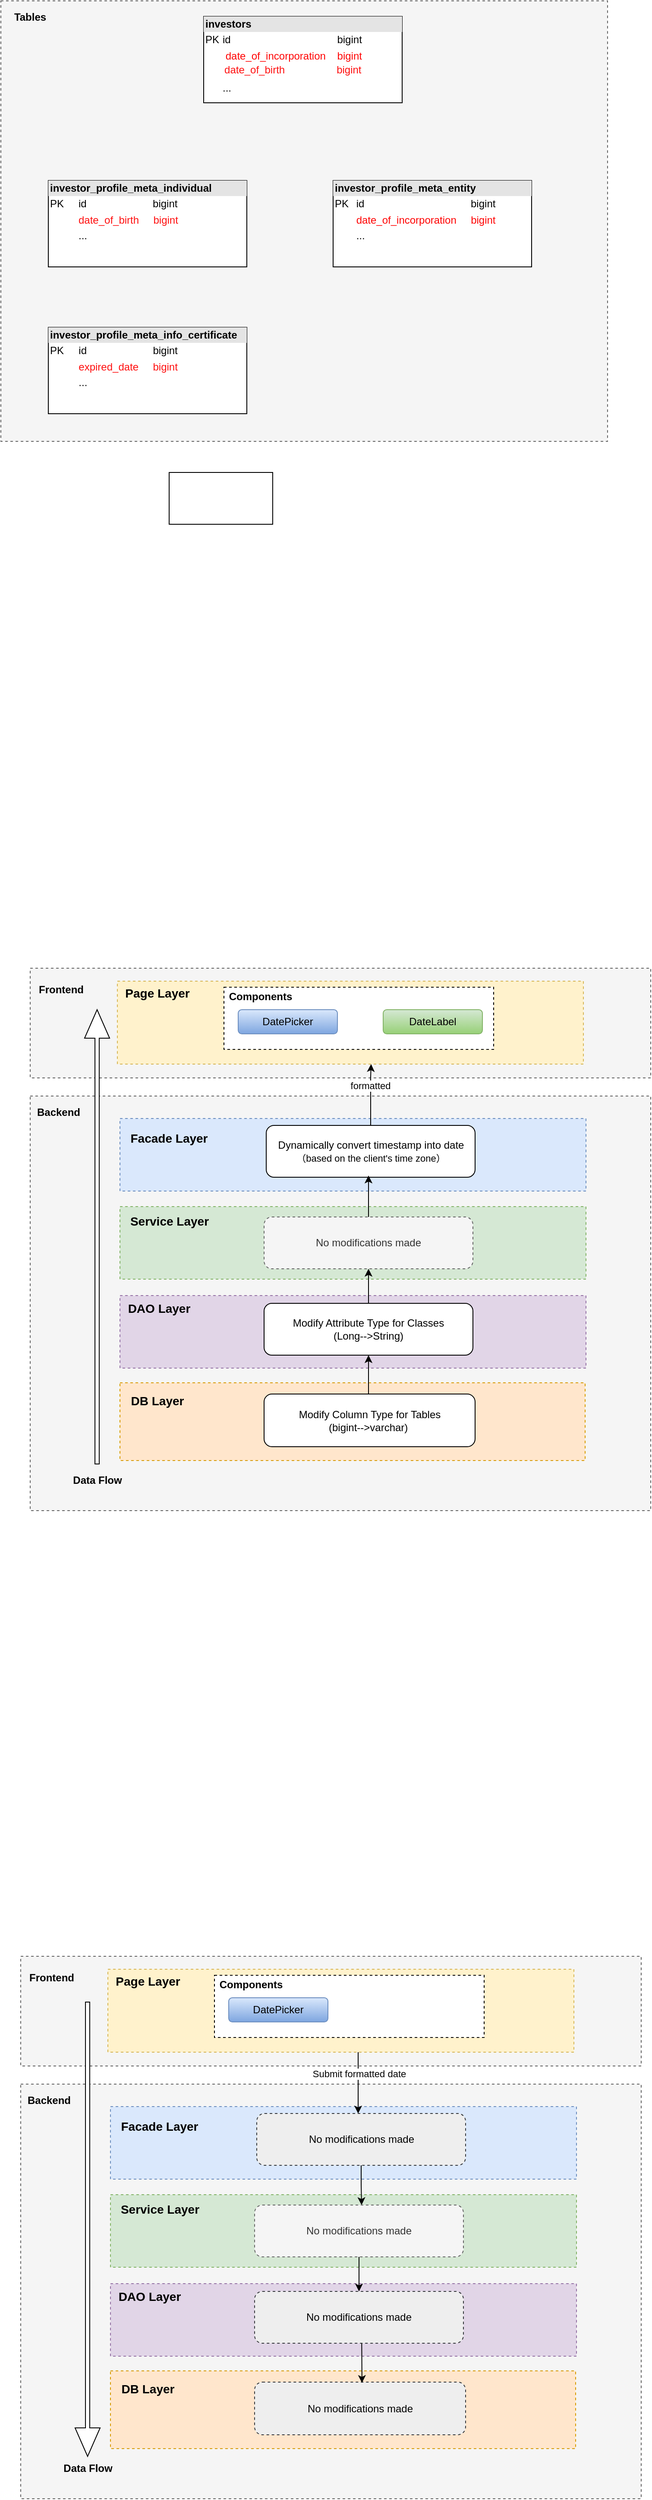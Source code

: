 <mxfile version="21.1.7" type="github">
  <diagram name="Page-1" id="Yt4kaTD9RTR4efS5Gy3K">
    <mxGraphModel dx="1855" dy="1087" grid="0" gridSize="10" guides="1" tooltips="1" connect="1" arrows="1" fold="1" page="1" pageScale="1" pageWidth="850" pageHeight="1100" math="0" shadow="0">
      <root>
        <mxCell id="0" />
        <mxCell id="1" parent="0" />
        <mxCell id="jmJA5LSK7QcHxx7J2Bmm-34" value="" style="rounded=0;whiteSpace=wrap;html=1;dashed=1;fillColor=#f5f5f5;fontColor=#333333;strokeColor=#666666;" vertex="1" parent="1">
          <mxGeometry x="59" y="1280" width="719" height="480" as="geometry" />
        </mxCell>
        <mxCell id="jmJA5LSK7QcHxx7J2Bmm-15" value="" style="rounded=0;whiteSpace=wrap;html=1;dashed=1;strokeColor=#666666;fillColor=#f5f5f5;fontColor=#333333;strokeWidth=1;" vertex="1" parent="1">
          <mxGeometry x="25" y="12" width="703" height="510" as="geometry" />
        </mxCell>
        <mxCell id="jmJA5LSK7QcHxx7J2Bmm-1" value="&lt;div style=&quot;box-sizing:border-box;width:100%;background:#e4e4e4;padding:2px;&quot;&gt;&lt;b&gt;investor_profile_meta_individual&lt;/b&gt;&lt;/div&gt;&lt;table style=&quot;width:100%;font-size:1em;&quot; cellpadding=&quot;2&quot; cellspacing=&quot;0&quot;&gt;&lt;tbody&gt;&lt;tr&gt;&lt;td&gt;PK&lt;/td&gt;&lt;td&gt;id&amp;nbsp; &amp;nbsp; &amp;nbsp; &amp;nbsp; &amp;nbsp; &amp;nbsp; &amp;nbsp; &amp;nbsp; &amp;nbsp; &amp;nbsp; &amp;nbsp; &amp;nbsp;bigint&lt;/td&gt;&lt;/tr&gt;&lt;tr&gt;&lt;td&gt;&lt;font color=&quot;#ff0f0f&quot;&gt;&lt;br&gt;&lt;/font&gt;&lt;/td&gt;&lt;td&gt;&lt;font color=&quot;#ff0f0f&quot;&gt;date_of_birth&amp;nbsp; &amp;nbsp; &amp;nbsp;bigint&lt;/font&gt;&lt;/td&gt;&lt;/tr&gt;&lt;tr&gt;&lt;td&gt;&lt;/td&gt;&lt;td&gt;...&lt;/td&gt;&lt;/tr&gt;&lt;/tbody&gt;&lt;/table&gt;" style="verticalAlign=top;align=left;overflow=fill;html=1;whiteSpace=wrap;perimeterSpacing=1;" vertex="1" parent="1">
          <mxGeometry x="80" y="220" width="230" height="100" as="geometry" />
        </mxCell>
        <mxCell id="jmJA5LSK7QcHxx7J2Bmm-2" value="&lt;div style=&quot;box-sizing:border-box;width:100%;background:#e4e4e4;padding:2px;&quot;&gt;&lt;b&gt;investor_profile_meta_entity&lt;/b&gt;&lt;br&gt;&lt;/div&gt;&lt;table style=&quot;width:100%;font-size:1em;&quot; cellpadding=&quot;2&quot; cellspacing=&quot;0&quot;&gt;&lt;tbody&gt;&lt;tr&gt;&lt;td&gt;PK&lt;/td&gt;&lt;td&gt;id&amp;nbsp; &amp;nbsp; &amp;nbsp; &amp;nbsp; &amp;nbsp; &amp;nbsp; &amp;nbsp; &amp;nbsp; &amp;nbsp; &amp;nbsp; &amp;nbsp; &amp;nbsp; &amp;nbsp; &amp;nbsp; &amp;nbsp; &amp;nbsp; &amp;nbsp; &amp;nbsp; &amp;nbsp;bigint&lt;/td&gt;&lt;/tr&gt;&lt;tr&gt;&lt;td&gt;&lt;font color=&quot;#ff0303&quot;&gt;&lt;br&gt;&lt;/font&gt;&lt;/td&gt;&lt;td&gt;&lt;font color=&quot;#ff0303&quot;&gt;date_of_incorporation&amp;nbsp; &amp;nbsp; &amp;nbsp;bigint&lt;/font&gt;&lt;/td&gt;&lt;/tr&gt;&lt;tr&gt;&lt;td&gt;&lt;/td&gt;&lt;td&gt;...&lt;/td&gt;&lt;/tr&gt;&lt;/tbody&gt;&lt;/table&gt;" style="verticalAlign=top;align=left;overflow=fill;html=1;whiteSpace=wrap;" vertex="1" parent="1">
          <mxGeometry x="410" y="220" width="230" height="100" as="geometry" />
        </mxCell>
        <mxCell id="jmJA5LSK7QcHxx7J2Bmm-6" value="&lt;div style=&quot;box-sizing:border-box;width:100%;background:#e4e4e4;padding:2px;&quot;&gt;&lt;b&gt;investors&lt;/b&gt;&lt;br&gt;&lt;/div&gt;&lt;table style=&quot;width:100%;font-size:1em;&quot; cellpadding=&quot;2&quot; cellspacing=&quot;0&quot;&gt;&lt;tbody&gt;&lt;tr&gt;&lt;td&gt;PK&lt;/td&gt;&lt;td&gt;id&amp;nbsp; &amp;nbsp; &amp;nbsp; &amp;nbsp; &amp;nbsp; &amp;nbsp; &amp;nbsp; &amp;nbsp; &amp;nbsp; &amp;nbsp; &amp;nbsp; &amp;nbsp; &amp;nbsp; &amp;nbsp; &amp;nbsp; &amp;nbsp; &amp;nbsp; &amp;nbsp; &amp;nbsp;bigint&lt;/td&gt;&lt;/tr&gt;&lt;tr&gt;&lt;td&gt;&lt;font color=&quot;#ff0303&quot;&gt;&lt;br&gt;&lt;/font&gt;&lt;/td&gt;&lt;td&gt;&lt;font color=&quot;#ff0303&quot;&gt;&amp;nbsp;date_of_incorporation&amp;nbsp; &amp;nbsp; bigint&lt;br&gt;&lt;/font&gt;&lt;table style=&quot;border-color: var(--border-color); font-size: 1em; width: 230px;&quot; cellpadding=&quot;2&quot; cellspacing=&quot;0&quot;&gt;&lt;tbody style=&quot;border-color: var(--border-color);&quot;&gt;&lt;tr style=&quot;border-color: var(--border-color);&quot;&gt;&lt;td style=&quot;border-color: var(--border-color);&quot;&gt;&lt;font style=&quot;border-color: var(--border-color);&quot; color=&quot;#ff0f0f&quot;&gt;date_of_birth&amp;nbsp; &amp;nbsp; &amp;nbsp; &amp;nbsp; &amp;nbsp; &amp;nbsp; &amp;nbsp; &amp;nbsp; &amp;nbsp; bigint&lt;/font&gt;&lt;/td&gt;&lt;/tr&gt;&lt;/tbody&gt;&lt;/table&gt;&lt;/td&gt;&lt;/tr&gt;&lt;tr&gt;&lt;td&gt;&lt;/td&gt;&lt;td&gt;...&lt;/td&gt;&lt;/tr&gt;&lt;/tbody&gt;&lt;/table&gt;" style="verticalAlign=top;align=left;overflow=fill;html=1;whiteSpace=wrap;" vertex="1" parent="1">
          <mxGeometry x="260" y="30" width="230" height="100" as="geometry" />
        </mxCell>
        <mxCell id="jmJA5LSK7QcHxx7J2Bmm-14" value="&lt;div style=&quot;box-sizing:border-box;width:100%;background:#e4e4e4;padding:2px;&quot;&gt;&lt;b&gt;investor_profile_meta_info_certificate&lt;/b&gt;&lt;br&gt;&lt;/div&gt;&lt;table style=&quot;width:100%;font-size:1em;&quot; cellpadding=&quot;2&quot; cellspacing=&quot;0&quot;&gt;&lt;tbody&gt;&lt;tr&gt;&lt;td&gt;PK&lt;/td&gt;&lt;td&gt;id&amp;nbsp; &amp;nbsp; &amp;nbsp; &amp;nbsp; &amp;nbsp; &amp;nbsp; &amp;nbsp; &amp;nbsp; &amp;nbsp; &amp;nbsp; &amp;nbsp; &amp;nbsp;bigint&lt;/td&gt;&lt;/tr&gt;&lt;tr&gt;&lt;td&gt;&lt;font color=&quot;#ff0f0f&quot;&gt;&lt;br&gt;&lt;/font&gt;&lt;/td&gt;&lt;td&gt;&lt;font color=&quot;#ff0f0f&quot;&gt;expired_date&amp;nbsp; &amp;nbsp; &amp;nbsp;bigint&lt;/font&gt;&lt;/td&gt;&lt;/tr&gt;&lt;tr&gt;&lt;td&gt;&lt;/td&gt;&lt;td&gt;...&lt;/td&gt;&lt;/tr&gt;&lt;/tbody&gt;&lt;/table&gt;" style="verticalAlign=top;align=left;overflow=fill;html=1;whiteSpace=wrap;perimeterSpacing=1;" vertex="1" parent="1">
          <mxGeometry x="80" y="390" width="230" height="100" as="geometry" />
        </mxCell>
        <mxCell id="jmJA5LSK7QcHxx7J2Bmm-16" value="Tables" style="text;html=1;strokeColor=none;fillColor=none;align=center;verticalAlign=middle;whiteSpace=wrap;rounded=0;fontStyle=1" vertex="1" parent="1">
          <mxGeometry x="29" y="16" width="60" height="30" as="geometry" />
        </mxCell>
        <mxCell id="jmJA5LSK7QcHxx7J2Bmm-17" value="" style="rounded=0;whiteSpace=wrap;html=1;fillColor=#ffe6cc;strokeColor=#d79b00;dashed=1;" vertex="1" parent="1">
          <mxGeometry x="163" y="1612" width="539" height="90" as="geometry" />
        </mxCell>
        <mxCell id="jmJA5LSK7QcHxx7J2Bmm-18" value="" style="rounded=0;whiteSpace=wrap;html=1;fillColor=#e1d5e7;strokeColor=#9673a6;dashed=1;" vertex="1" parent="1">
          <mxGeometry x="163" y="1511" width="540" height="84" as="geometry" />
        </mxCell>
        <mxCell id="jmJA5LSK7QcHxx7J2Bmm-22" value="" style="rounded=0;whiteSpace=wrap;html=1;" vertex="1" parent="1">
          <mxGeometry x="220" y="558" width="120" height="60" as="geometry" />
        </mxCell>
        <mxCell id="jmJA5LSK7QcHxx7J2Bmm-40" value="" style="edgeStyle=orthogonalEdgeStyle;rounded=0;orthogonalLoop=1;jettySize=auto;html=1;" edge="1" parent="1" source="jmJA5LSK7QcHxx7J2Bmm-24" target="jmJA5LSK7QcHxx7J2Bmm-27">
          <mxGeometry relative="1" as="geometry">
            <Array as="points">
              <mxPoint x="451" y="1615" />
              <mxPoint x="451" y="1615" />
            </Array>
          </mxGeometry>
        </mxCell>
        <mxCell id="jmJA5LSK7QcHxx7J2Bmm-24" value="Modify Column Type for Tables&lt;br style=&quot;border-color: var(--border-color);&quot;&gt;(bigint--&amp;gt;varchar)&amp;nbsp;" style="rounded=1;whiteSpace=wrap;html=1;" vertex="1" parent="1">
          <mxGeometry x="330" y="1625" width="244.5" height="61" as="geometry" />
        </mxCell>
        <mxCell id="jmJA5LSK7QcHxx7J2Bmm-25" value="DB Layer" style="text;html=1;strokeColor=none;fillColor=none;align=center;verticalAlign=middle;whiteSpace=wrap;rounded=0;fontStyle=1;fontSize=14;" vertex="1" parent="1">
          <mxGeometry x="169" y="1618" width="75" height="30" as="geometry" />
        </mxCell>
        <mxCell id="jmJA5LSK7QcHxx7J2Bmm-28" value="DAO Layer" style="text;html=1;strokeColor=none;fillColor=none;align=center;verticalAlign=middle;whiteSpace=wrap;rounded=0;fontStyle=1;fontSize=14;" vertex="1" parent="1">
          <mxGeometry x="163" y="1511" width="91" height="30" as="geometry" />
        </mxCell>
        <mxCell id="jmJA5LSK7QcHxx7J2Bmm-29" value="" style="rounded=0;whiteSpace=wrap;html=1;fillColor=#d5e8d4;strokeColor=#82b366;dashed=1;" vertex="1" parent="1">
          <mxGeometry x="163" y="1408" width="540" height="84" as="geometry" />
        </mxCell>
        <mxCell id="jmJA5LSK7QcHxx7J2Bmm-35" value="Backend" style="text;html=1;strokeColor=none;fillColor=none;align=center;verticalAlign=middle;whiteSpace=wrap;rounded=0;fontStyle=1" vertex="1" parent="1">
          <mxGeometry x="62" y="1284" width="60" height="30" as="geometry" />
        </mxCell>
        <mxCell id="jmJA5LSK7QcHxx7J2Bmm-36" value="Service Layer" style="text;html=1;strokeColor=none;fillColor=none;align=center;verticalAlign=middle;whiteSpace=wrap;rounded=0;fontStyle=1;fontSize=14;" vertex="1" parent="1">
          <mxGeometry x="170.5" y="1410" width="99" height="30" as="geometry" />
        </mxCell>
        <mxCell id="jmJA5LSK7QcHxx7J2Bmm-37" value="" style="rounded=0;whiteSpace=wrap;html=1;fillColor=#dae8fc;strokeColor=#6c8ebf;dashed=1;" vertex="1" parent="1">
          <mxGeometry x="163" y="1306" width="540" height="84" as="geometry" />
        </mxCell>
        <mxCell id="jmJA5LSK7QcHxx7J2Bmm-38" value="Facade Layer" style="text;html=1;strokeColor=none;fillColor=none;align=center;verticalAlign=middle;whiteSpace=wrap;rounded=0;fontStyle=1;fontSize=14;" vertex="1" parent="1">
          <mxGeometry x="169" y="1314" width="102" height="30" as="geometry" />
        </mxCell>
        <mxCell id="jmJA5LSK7QcHxx7J2Bmm-39" value="Dynamically convert timestamp into date&lt;br&gt;&lt;font style=&quot;font-size: 11px;&quot;&gt;（based on the client&#39;s time zone）&lt;/font&gt;" style="rounded=1;whiteSpace=wrap;html=1;" vertex="1" parent="1">
          <mxGeometry x="332.5" y="1314" width="242" height="60" as="geometry" />
        </mxCell>
        <mxCell id="jmJA5LSK7QcHxx7J2Bmm-41" value="" style="edgeStyle=orthogonalEdgeStyle;rounded=0;orthogonalLoop=1;jettySize=auto;html=1;" edge="1" parent="1" source="jmJA5LSK7QcHxx7J2Bmm-27" target="jmJA5LSK7QcHxx7J2Bmm-33">
          <mxGeometry relative="1" as="geometry" />
        </mxCell>
        <mxCell id="jmJA5LSK7QcHxx7J2Bmm-27" value="Modify Attribute Type for Classes&lt;br&gt;(Long--&amp;gt;String)" style="rounded=1;whiteSpace=wrap;html=1;" vertex="1" parent="1">
          <mxGeometry x="330" y="1520" width="242" height="60" as="geometry" />
        </mxCell>
        <mxCell id="jmJA5LSK7QcHxx7J2Bmm-33" value="No modifications made" style="rounded=1;whiteSpace=wrap;html=1;dashed=1;fillColor=#f5f5f5;fontColor=#333333;strokeColor=#666666;" vertex="1" parent="1">
          <mxGeometry x="330" y="1420" width="242" height="60" as="geometry" />
        </mxCell>
        <mxCell id="jmJA5LSK7QcHxx7J2Bmm-42" value="" style="endArrow=classic;html=1;rounded=0;exitX=0.5;exitY=0;exitDx=0;exitDy=0;" edge="1" parent="1" source="jmJA5LSK7QcHxx7J2Bmm-33">
          <mxGeometry width="50" height="50" relative="1" as="geometry">
            <mxPoint x="451" y="1433" as="sourcePoint" />
            <mxPoint x="451" y="1372" as="targetPoint" />
          </mxGeometry>
        </mxCell>
        <mxCell id="jmJA5LSK7QcHxx7J2Bmm-44" value="" style="rounded=0;whiteSpace=wrap;html=1;dashed=1;fillColor=#f5f5f5;fontColor=#333333;strokeColor=#666666;" vertex="1" parent="1">
          <mxGeometry x="59" y="1132" width="719" height="127" as="geometry" />
        </mxCell>
        <mxCell id="jmJA5LSK7QcHxx7J2Bmm-45" value="Frontend" style="text;html=1;strokeColor=none;fillColor=none;align=center;verticalAlign=middle;whiteSpace=wrap;rounded=0;fontStyle=1" vertex="1" parent="1">
          <mxGeometry x="65" y="1142" width="60" height="30" as="geometry" />
        </mxCell>
        <mxCell id="jmJA5LSK7QcHxx7J2Bmm-46" value="" style="rounded=0;whiteSpace=wrap;html=1;fillColor=#fff2cc;strokeColor=#d6b656;dashed=1;" vertex="1" parent="1">
          <mxGeometry x="160" y="1147" width="540" height="96" as="geometry" />
        </mxCell>
        <mxCell id="jmJA5LSK7QcHxx7J2Bmm-47" value="Page Layer" style="text;html=1;strokeColor=none;fillColor=none;align=center;verticalAlign=middle;whiteSpace=wrap;rounded=0;fontStyle=1;fontSize=14;" vertex="1" parent="1">
          <mxGeometry x="161" y="1146" width="91" height="30" as="geometry" />
        </mxCell>
        <mxCell id="jmJA5LSK7QcHxx7J2Bmm-50" value="" style="rounded=0;whiteSpace=wrap;html=1;dashed=1;" vertex="1" parent="1">
          <mxGeometry x="283.5" y="1154" width="312.5" height="72" as="geometry" />
        </mxCell>
        <mxCell id="jmJA5LSK7QcHxx7J2Bmm-49" value="Components" style="text;html=1;strokeColor=none;fillColor=none;align=center;verticalAlign=middle;whiteSpace=wrap;rounded=0;fontSize=12;fontStyle=1" vertex="1" parent="1">
          <mxGeometry x="296" y="1150" width="60" height="30" as="geometry" />
        </mxCell>
        <mxCell id="jmJA5LSK7QcHxx7J2Bmm-31" value="" style="html=1;shadow=0;dashed=0;align=center;verticalAlign=middle;shape=mxgraph.arrows2.arrow;dy=0.83;dx=33;direction=north;notch=0;" vertex="1" parent="1">
          <mxGeometry x="122" y="1180" width="29" height="526" as="geometry" />
        </mxCell>
        <mxCell id="jmJA5LSK7QcHxx7J2Bmm-56" value="DatePicker" style="rounded=1;whiteSpace=wrap;html=1;fillColor=#dae8fc;gradientColor=#7ea6e0;strokeColor=#6c8ebf;" vertex="1" parent="1">
          <mxGeometry x="300" y="1180" width="115" height="28" as="geometry" />
        </mxCell>
        <mxCell id="jmJA5LSK7QcHxx7J2Bmm-57" value="DateLabel" style="rounded=1;whiteSpace=wrap;html=1;fillColor=#d5e8d4;gradientColor=#97d077;strokeColor=#82b366;" vertex="1" parent="1">
          <mxGeometry x="468" y="1180" width="115" height="28" as="geometry" />
        </mxCell>
        <mxCell id="jmJA5LSK7QcHxx7J2Bmm-58" style="edgeStyle=orthogonalEdgeStyle;rounded=0;orthogonalLoop=1;jettySize=auto;html=1;" edge="1" parent="1" source="jmJA5LSK7QcHxx7J2Bmm-39" target="jmJA5LSK7QcHxx7J2Bmm-46">
          <mxGeometry relative="1" as="geometry">
            <Array as="points">
              <mxPoint x="454" y="1258" />
              <mxPoint x="454" y="1258" />
            </Array>
          </mxGeometry>
        </mxCell>
        <mxCell id="jmJA5LSK7QcHxx7J2Bmm-59" value="formatted" style="edgeLabel;html=1;align=center;verticalAlign=middle;resizable=0;points=[];" vertex="1" connectable="0" parent="jmJA5LSK7QcHxx7J2Bmm-58">
          <mxGeometry x="0.171" y="1" relative="1" as="geometry">
            <mxPoint y="-4" as="offset" />
          </mxGeometry>
        </mxCell>
        <mxCell id="jmJA5LSK7QcHxx7J2Bmm-61" value="Data Flow" style="text;html=1;strokeColor=none;fillColor=none;align=center;verticalAlign=middle;whiteSpace=wrap;rounded=0;fontStyle=1" vertex="1" parent="1">
          <mxGeometry x="106.5" y="1710" width="60" height="30" as="geometry" />
        </mxCell>
        <mxCell id="jmJA5LSK7QcHxx7J2Bmm-62" value="" style="rounded=0;whiteSpace=wrap;html=1;dashed=1;fillColor=#f5f5f5;fontColor=#333333;strokeColor=#666666;" vertex="1" parent="1">
          <mxGeometry x="48" y="2424" width="719" height="480" as="geometry" />
        </mxCell>
        <mxCell id="jmJA5LSK7QcHxx7J2Bmm-63" value="" style="rounded=0;whiteSpace=wrap;html=1;fillColor=#ffe6cc;strokeColor=#d79b00;dashed=1;" vertex="1" parent="1">
          <mxGeometry x="152" y="2756" width="539" height="90" as="geometry" />
        </mxCell>
        <mxCell id="jmJA5LSK7QcHxx7J2Bmm-64" value="" style="rounded=0;whiteSpace=wrap;html=1;fillColor=#e1d5e7;strokeColor=#9673a6;dashed=1;" vertex="1" parent="1">
          <mxGeometry x="152" y="2655" width="540" height="84" as="geometry" />
        </mxCell>
        <mxCell id="jmJA5LSK7QcHxx7J2Bmm-66" value="No modifications made" style="rounded=1;whiteSpace=wrap;html=1;fillColor=#eeeeee;strokeColor=#36393d;dashed=1;" vertex="1" parent="1">
          <mxGeometry x="319" y="2769" width="244.5" height="61" as="geometry" />
        </mxCell>
        <mxCell id="jmJA5LSK7QcHxx7J2Bmm-67" value="DB Layer" style="text;html=1;strokeColor=none;fillColor=none;align=center;verticalAlign=middle;whiteSpace=wrap;rounded=0;fontStyle=1;fontSize=14;" vertex="1" parent="1">
          <mxGeometry x="158" y="2762" width="75" height="30" as="geometry" />
        </mxCell>
        <mxCell id="jmJA5LSK7QcHxx7J2Bmm-68" value="DAO Layer" style="text;html=1;strokeColor=none;fillColor=none;align=center;verticalAlign=middle;whiteSpace=wrap;rounded=0;fontStyle=1;fontSize=14;" vertex="1" parent="1">
          <mxGeometry x="152" y="2655" width="91" height="30" as="geometry" />
        </mxCell>
        <mxCell id="jmJA5LSK7QcHxx7J2Bmm-69" value="" style="rounded=0;whiteSpace=wrap;html=1;fillColor=#d5e8d4;strokeColor=#82b366;dashed=1;" vertex="1" parent="1">
          <mxGeometry x="152" y="2552" width="540" height="84" as="geometry" />
        </mxCell>
        <mxCell id="jmJA5LSK7QcHxx7J2Bmm-70" value="Backend" style="text;html=1;strokeColor=none;fillColor=none;align=center;verticalAlign=middle;whiteSpace=wrap;rounded=0;fontStyle=1" vertex="1" parent="1">
          <mxGeometry x="51" y="2428" width="60" height="30" as="geometry" />
        </mxCell>
        <mxCell id="jmJA5LSK7QcHxx7J2Bmm-71" value="Service Layer" style="text;html=1;strokeColor=none;fillColor=none;align=center;verticalAlign=middle;whiteSpace=wrap;rounded=0;fontStyle=1;fontSize=14;" vertex="1" parent="1">
          <mxGeometry x="159.5" y="2554" width="99" height="30" as="geometry" />
        </mxCell>
        <mxCell id="jmJA5LSK7QcHxx7J2Bmm-72" value="" style="rounded=0;whiteSpace=wrap;html=1;fillColor=#dae8fc;strokeColor=#6c8ebf;dashed=1;" vertex="1" parent="1">
          <mxGeometry x="152" y="2450" width="540" height="84" as="geometry" />
        </mxCell>
        <mxCell id="jmJA5LSK7QcHxx7J2Bmm-73" value="Facade Layer" style="text;html=1;strokeColor=none;fillColor=none;align=center;verticalAlign=middle;whiteSpace=wrap;rounded=0;fontStyle=1;fontSize=14;" vertex="1" parent="1">
          <mxGeometry x="158" y="2458" width="102" height="30" as="geometry" />
        </mxCell>
        <mxCell id="jmJA5LSK7QcHxx7J2Bmm-95" style="edgeStyle=orthogonalEdgeStyle;rounded=0;orthogonalLoop=1;jettySize=auto;html=1;" edge="1" parent="1" source="jmJA5LSK7QcHxx7J2Bmm-74" target="jmJA5LSK7QcHxx7J2Bmm-77">
          <mxGeometry relative="1" as="geometry">
            <Array as="points">
              <mxPoint x="443" y="2541" />
              <mxPoint x="443" y="2541" />
            </Array>
          </mxGeometry>
        </mxCell>
        <mxCell id="jmJA5LSK7QcHxx7J2Bmm-74" value="No modifications made" style="rounded=1;whiteSpace=wrap;html=1;dashed=1;fillColor=#eeeeee;strokeColor=#36393d;" vertex="1" parent="1">
          <mxGeometry x="321.5" y="2458" width="242" height="60" as="geometry" />
        </mxCell>
        <mxCell id="jmJA5LSK7QcHxx7J2Bmm-97" style="edgeStyle=orthogonalEdgeStyle;rounded=0;orthogonalLoop=1;jettySize=auto;html=1;" edge="1" parent="1" source="jmJA5LSK7QcHxx7J2Bmm-77" target="jmJA5LSK7QcHxx7J2Bmm-76">
          <mxGeometry relative="1" as="geometry" />
        </mxCell>
        <mxCell id="jmJA5LSK7QcHxx7J2Bmm-77" value="No modifications made" style="rounded=1;whiteSpace=wrap;html=1;dashed=1;fillColor=#f5f5f5;fontColor=#333333;strokeColor=#666666;" vertex="1" parent="1">
          <mxGeometry x="319" y="2564" width="242" height="60" as="geometry" />
        </mxCell>
        <mxCell id="jmJA5LSK7QcHxx7J2Bmm-79" value="" style="rounded=0;whiteSpace=wrap;html=1;dashed=1;fillColor=#f5f5f5;fontColor=#333333;strokeColor=#666666;" vertex="1" parent="1">
          <mxGeometry x="48" y="2276" width="719" height="127" as="geometry" />
        </mxCell>
        <mxCell id="jmJA5LSK7QcHxx7J2Bmm-80" value="Frontend" style="text;html=1;strokeColor=none;fillColor=none;align=center;verticalAlign=middle;whiteSpace=wrap;rounded=0;fontStyle=1" vertex="1" parent="1">
          <mxGeometry x="54" y="2286" width="60" height="30" as="geometry" />
        </mxCell>
        <mxCell id="jmJA5LSK7QcHxx7J2Bmm-93" style="edgeStyle=orthogonalEdgeStyle;rounded=0;orthogonalLoop=1;jettySize=auto;html=1;" edge="1" parent="1" source="jmJA5LSK7QcHxx7J2Bmm-81" target="jmJA5LSK7QcHxx7J2Bmm-74">
          <mxGeometry relative="1" as="geometry">
            <Array as="points">
              <mxPoint x="439" y="2397" />
              <mxPoint x="439" y="2397" />
            </Array>
          </mxGeometry>
        </mxCell>
        <mxCell id="jmJA5LSK7QcHxx7J2Bmm-94" value="Submit formatted date" style="edgeLabel;html=1;align=center;verticalAlign=middle;resizable=0;points=[];" vertex="1" connectable="0" parent="jmJA5LSK7QcHxx7J2Bmm-93">
          <mxGeometry x="-0.155" y="1" relative="1" as="geometry">
            <mxPoint y="-5" as="offset" />
          </mxGeometry>
        </mxCell>
        <mxCell id="jmJA5LSK7QcHxx7J2Bmm-81" value="" style="rounded=0;whiteSpace=wrap;html=1;fillColor=#fff2cc;strokeColor=#d6b656;dashed=1;" vertex="1" parent="1">
          <mxGeometry x="149" y="2291" width="540" height="96" as="geometry" />
        </mxCell>
        <mxCell id="jmJA5LSK7QcHxx7J2Bmm-82" value="Page Layer" style="text;html=1;strokeColor=none;fillColor=none;align=center;verticalAlign=middle;whiteSpace=wrap;rounded=0;fontStyle=1;fontSize=14;" vertex="1" parent="1">
          <mxGeometry x="150" y="2290" width="91" height="30" as="geometry" />
        </mxCell>
        <mxCell id="jmJA5LSK7QcHxx7J2Bmm-83" value="" style="rounded=0;whiteSpace=wrap;html=1;dashed=1;" vertex="1" parent="1">
          <mxGeometry x="272.5" y="2298" width="312.5" height="72" as="geometry" />
        </mxCell>
        <mxCell id="jmJA5LSK7QcHxx7J2Bmm-84" value="Components" style="text;html=1;strokeColor=none;fillColor=none;align=center;verticalAlign=middle;whiteSpace=wrap;rounded=0;fontSize=12;fontStyle=1" vertex="1" parent="1">
          <mxGeometry x="285" y="2294" width="60" height="30" as="geometry" />
        </mxCell>
        <mxCell id="jmJA5LSK7QcHxx7J2Bmm-85" value="" style="html=1;shadow=0;dashed=0;align=center;verticalAlign=middle;shape=mxgraph.arrows2.arrow;dy=0.83;dx=33;direction=north;notch=0;rotation=-180;" vertex="1" parent="1">
          <mxGeometry x="111" y="2329" width="29" height="526" as="geometry" />
        </mxCell>
        <mxCell id="jmJA5LSK7QcHxx7J2Bmm-86" value="DatePicker" style="rounded=1;whiteSpace=wrap;html=1;fillColor=#dae8fc;gradientColor=#7ea6e0;strokeColor=#6c8ebf;" vertex="1" parent="1">
          <mxGeometry x="289" y="2324" width="115" height="28" as="geometry" />
        </mxCell>
        <mxCell id="jmJA5LSK7QcHxx7J2Bmm-90" value="Data Flow" style="text;html=1;strokeColor=none;fillColor=none;align=center;verticalAlign=middle;whiteSpace=wrap;rounded=0;fontStyle=1" vertex="1" parent="1">
          <mxGeometry x="95.5" y="2854" width="60" height="30" as="geometry" />
        </mxCell>
        <mxCell id="jmJA5LSK7QcHxx7J2Bmm-76" value="No modifications made" style="rounded=1;whiteSpace=wrap;html=1;dashed=1;fillColor=#eeeeee;strokeColor=#36393d;" vertex="1" parent="1">
          <mxGeometry x="319" y="2664" width="242" height="60" as="geometry" />
        </mxCell>
        <mxCell id="jmJA5LSK7QcHxx7J2Bmm-98" value="" style="endArrow=classic;html=1;rounded=0;exitX=0.513;exitY=1.006;exitDx=0;exitDy=0;exitPerimeter=0;entryX=0.509;entryY=0.015;entryDx=0;entryDy=0;entryPerimeter=0;" edge="1" parent="1" source="jmJA5LSK7QcHxx7J2Bmm-76" target="jmJA5LSK7QcHxx7J2Bmm-66">
          <mxGeometry width="50" height="50" relative="1" as="geometry">
            <mxPoint x="415" y="2771" as="sourcePoint" />
            <mxPoint x="465" y="2721" as="targetPoint" />
          </mxGeometry>
        </mxCell>
      </root>
    </mxGraphModel>
  </diagram>
</mxfile>
